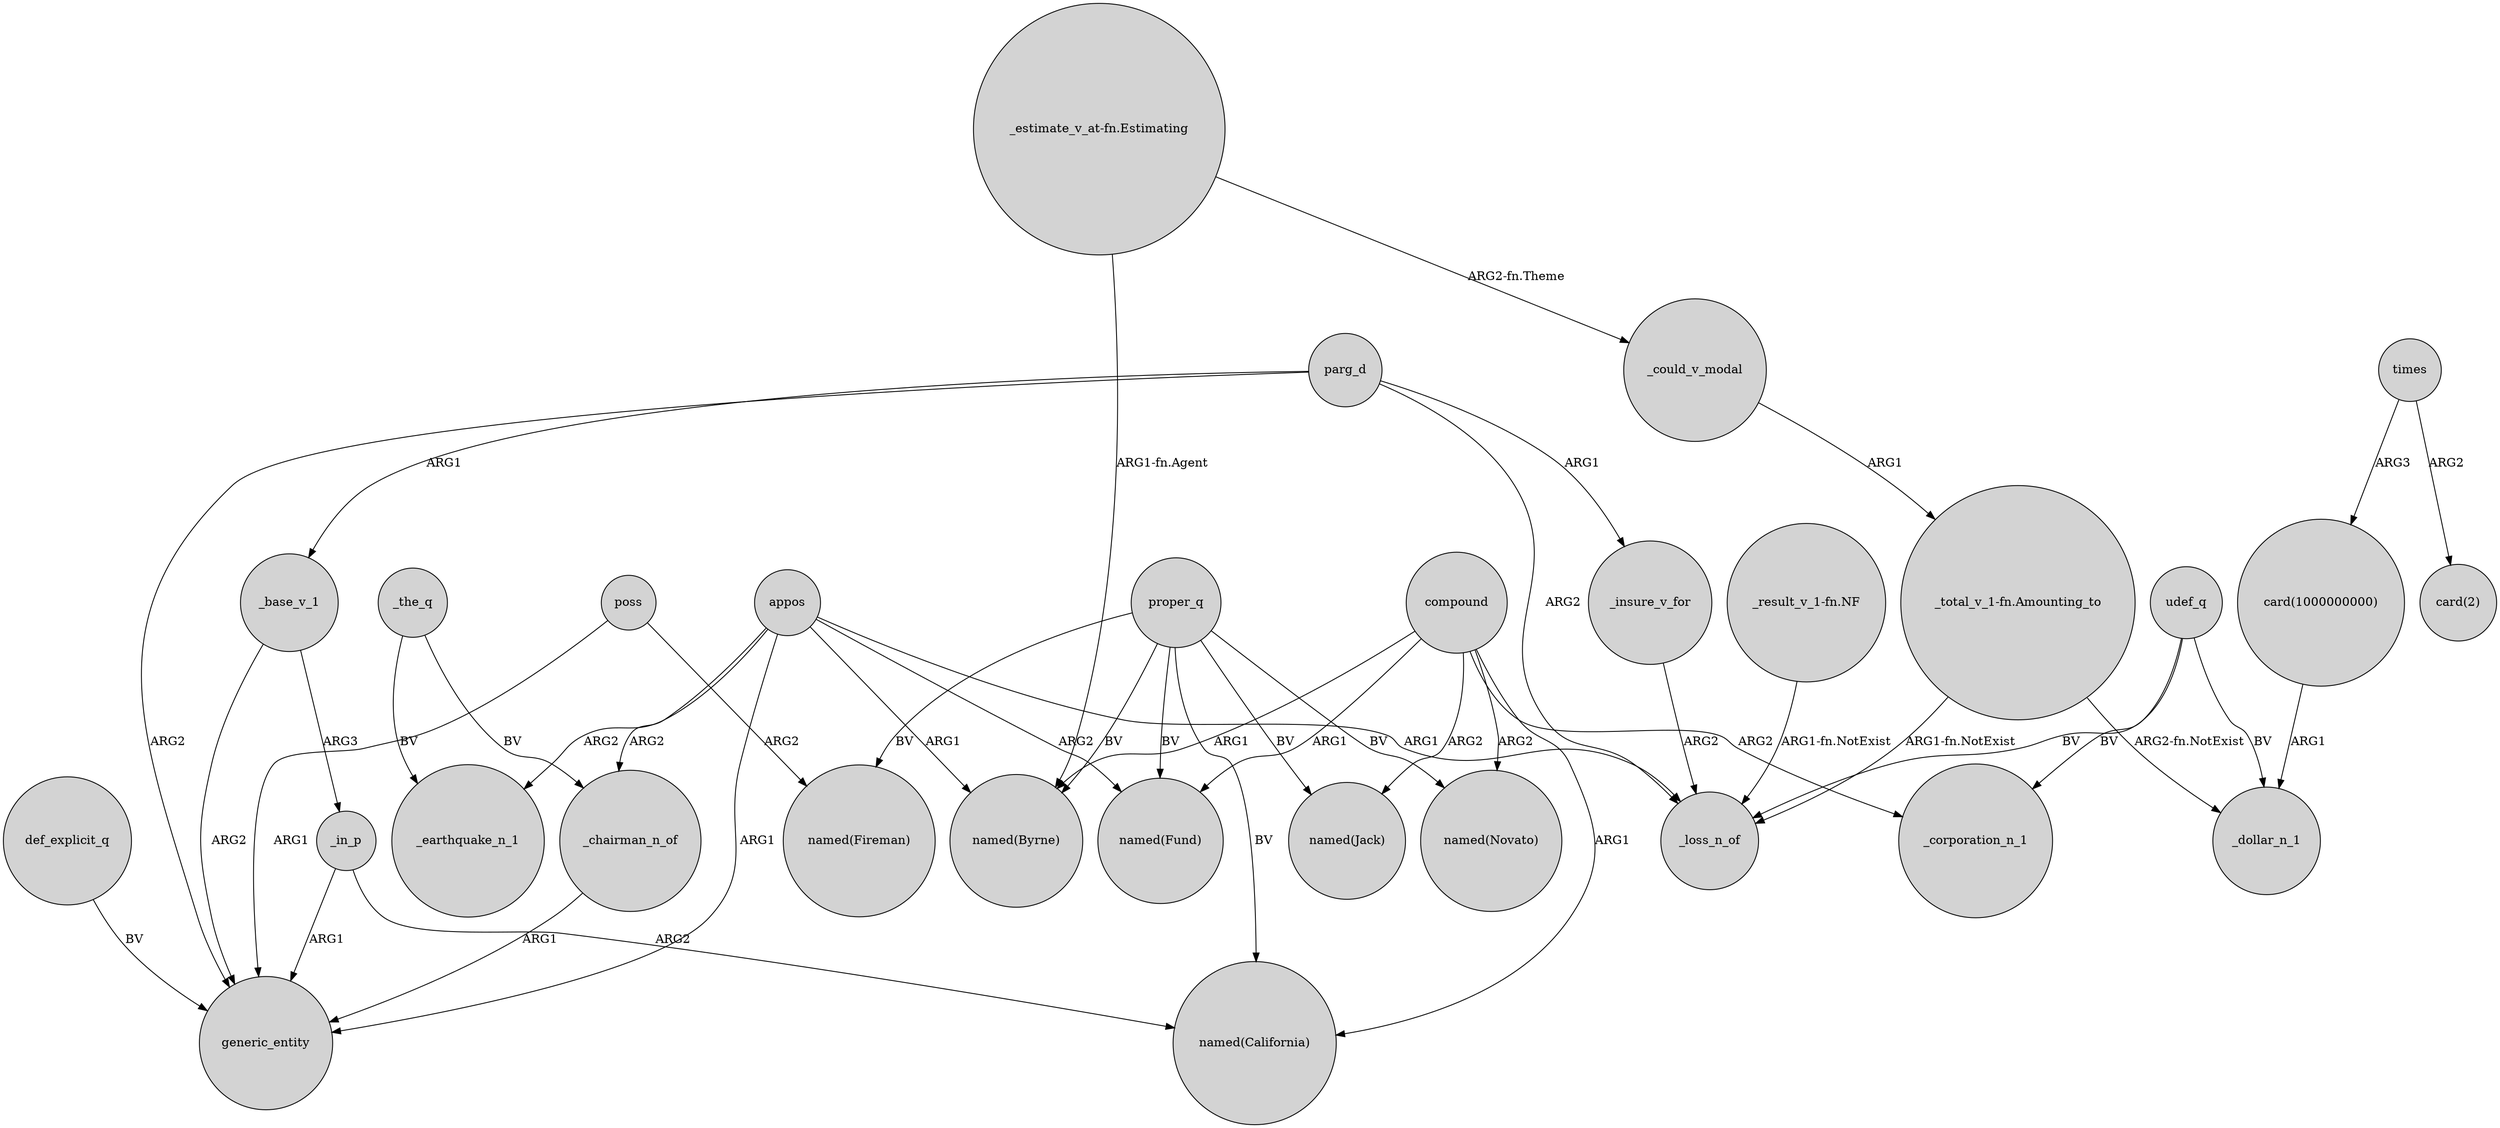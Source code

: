 digraph {
	node [shape=circle style=filled]
	_the_q -> _earthquake_n_1 [label=BV]
	_in_p -> "named(California)" [label=ARG2]
	proper_q -> "named(Byrne)" [label=BV]
	"_total_v_1-fn.Amounting_to" -> _dollar_n_1 [label="ARG2-fn.NotExist"]
	poss -> generic_entity [label=ARG1]
	"_estimate_v_at-fn.Estimating" -> _could_v_modal [label="ARG2-fn.Theme"]
	_chairman_n_of -> generic_entity [label=ARG1]
	proper_q -> "named(Novato)" [label=BV]
	parg_d -> generic_entity [label=ARG2]
	compound -> "named(Fund)" [label=ARG1]
	compound -> _corporation_n_1 [label=ARG2]
	proper_q -> "named(Fireman)" [label=BV]
	def_explicit_q -> generic_entity [label=BV]
	proper_q -> "named(California)" [label=BV]
	compound -> "named(Novato)" [label=ARG2]
	_insure_v_for -> _loss_n_of [label=ARG2]
	_base_v_1 -> generic_entity [label=ARG2]
	times -> "card(1000000000)" [label=ARG3]
	appos -> "named(Fund)" [label=ARG2]
	appos -> generic_entity [label=ARG1]
	compound -> "named(Jack)" [label=ARG2]
	udef_q -> _corporation_n_1 [label=BV]
	appos -> "named(Byrne)" [label=ARG1]
	compound -> "named(California)" [label=ARG1]
	parg_d -> _loss_n_of [label=ARG2]
	appos -> _chairman_n_of [label=ARG2]
	"_result_v_1-fn.NF" -> _loss_n_of [label="ARG1-fn.NotExist"]
	parg_d -> _insure_v_for [label=ARG1]
	_the_q -> _chairman_n_of [label=BV]
	appos -> _loss_n_of [label=ARG1]
	_base_v_1 -> _in_p [label=ARG3]
	"_estimate_v_at-fn.Estimating" -> "named(Byrne)" [label="ARG1-fn.Agent"]
	compound -> "named(Byrne)" [label=ARG1]
	"_total_v_1-fn.Amounting_to" -> _loss_n_of [label="ARG1-fn.NotExist"]
	proper_q -> "named(Jack)" [label=BV]
	times -> "card(2)" [label=ARG2]
	proper_q -> "named(Fund)" [label=BV]
	parg_d -> _base_v_1 [label=ARG1]
	appos -> _earthquake_n_1 [label=ARG2]
	_in_p -> generic_entity [label=ARG1]
	poss -> "named(Fireman)" [label=ARG2]
	"card(1000000000)" -> _dollar_n_1 [label=ARG1]
	udef_q -> _loss_n_of [label=BV]
	_could_v_modal -> "_total_v_1-fn.Amounting_to" [label=ARG1]
	udef_q -> _dollar_n_1 [label=BV]
}
